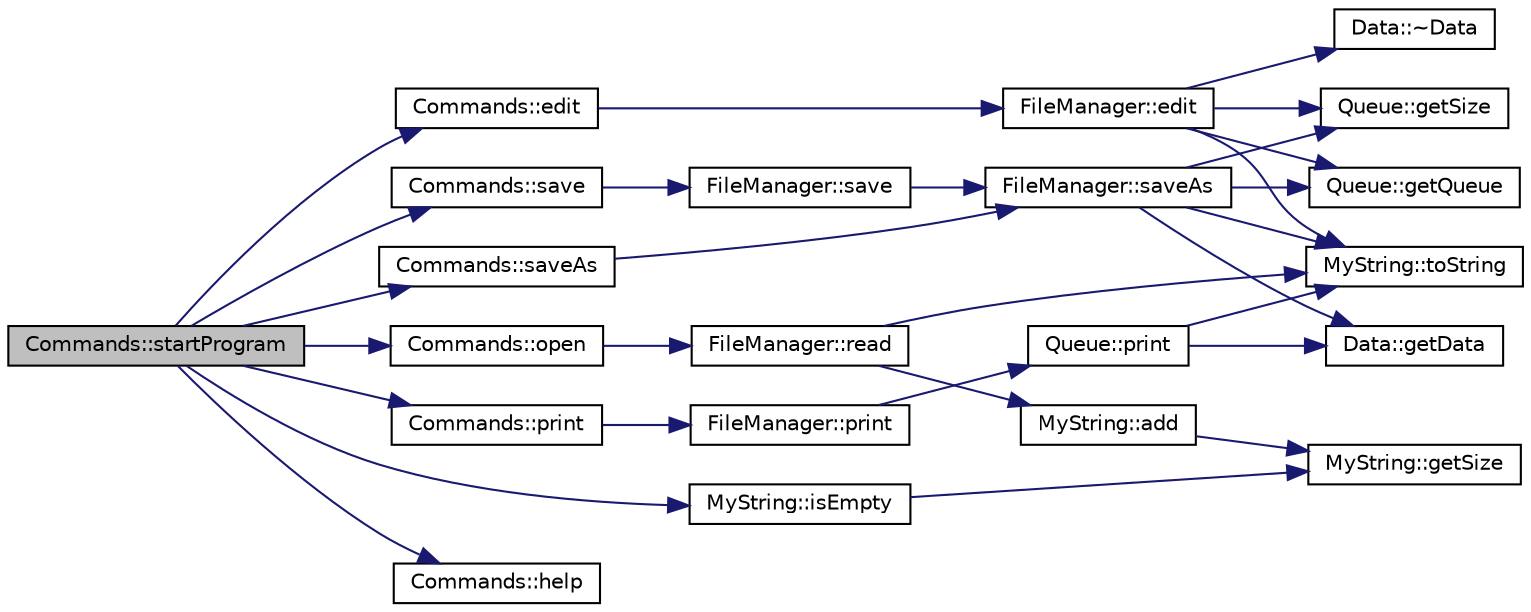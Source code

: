 digraph "Commands::startProgram"
{
 // LATEX_PDF_SIZE
  edge [fontname="Helvetica",fontsize="10",labelfontname="Helvetica",labelfontsize="10"];
  node [fontname="Helvetica",fontsize="10",shape=record];
  rankdir="LR";
  Node1 [label="Commands::startProgram",height=0.2,width=0.4,color="black", fillcolor="grey75", style="filled", fontcolor="black",tooltip=" "];
  Node1 -> Node2 [color="midnightblue",fontsize="10",style="solid"];
  Node2 [label="Commands::edit",height=0.2,width=0.4,color="black", fillcolor="white", style="filled",URL="$class_commands.html#a2aed1a7ef61fbdb0d9a2c82ae3d6f712",tooltip=" "];
  Node2 -> Node3 [color="midnightblue",fontsize="10",style="solid"];
  Node3 [label="FileManager::edit",height=0.2,width=0.4,color="black", fillcolor="white", style="filled",URL="$class_file_manager.html#a0257a230c328b0591c6fbfd73d122408",tooltip=" "];
  Node3 -> Node4 [color="midnightblue",fontsize="10",style="solid"];
  Node4 [label="Queue::getQueue",height=0.2,width=0.4,color="black", fillcolor="white", style="filled",URL="$class_queue.html#a58ce005fb06cbc819d7a8c44f7e6423d",tooltip=" "];
  Node3 -> Node5 [color="midnightblue",fontsize="10",style="solid"];
  Node5 [label="Queue::getSize",height=0.2,width=0.4,color="black", fillcolor="white", style="filled",URL="$class_queue.html#abb5303a5b6c7cfabdc9732352f2fb958",tooltip=" "];
  Node3 -> Node6 [color="midnightblue",fontsize="10",style="solid"];
  Node6 [label="MyString::toString",height=0.2,width=0.4,color="black", fillcolor="white", style="filled",URL="$class_my_string.html#aa2400085bf862dbeef48016daad48043",tooltip=" "];
  Node3 -> Node7 [color="midnightblue",fontsize="10",style="solid"];
  Node7 [label="Data::~Data",height=0.2,width=0.4,color="black", fillcolor="white", style="filled",URL="$class_data.html#aab31956423290f0d62dcca47ab4d16dd",tooltip=" "];
  Node1 -> Node8 [color="midnightblue",fontsize="10",style="solid"];
  Node8 [label="Commands::help",height=0.2,width=0.4,color="black", fillcolor="white", style="filled",URL="$class_commands.html#a5bc6396d21aa3dd52c9d7a1e0ba9071b",tooltip=" "];
  Node1 -> Node9 [color="midnightblue",fontsize="10",style="solid"];
  Node9 [label="MyString::isEmpty",height=0.2,width=0.4,color="black", fillcolor="white", style="filled",URL="$class_my_string.html#a6fd24db08eeff0158df07830efcac957",tooltip=" "];
  Node9 -> Node10 [color="midnightblue",fontsize="10",style="solid"];
  Node10 [label="MyString::getSize",height=0.2,width=0.4,color="black", fillcolor="white", style="filled",URL="$class_my_string.html#a73f8110f0fb3d084a87cc2a6ad288737",tooltip=" "];
  Node1 -> Node11 [color="midnightblue",fontsize="10",style="solid"];
  Node11 [label="Commands::open",height=0.2,width=0.4,color="black", fillcolor="white", style="filled",URL="$class_commands.html#ae1f7c45c645f0043f8f1e9e8412eae93",tooltip=" "];
  Node11 -> Node12 [color="midnightblue",fontsize="10",style="solid"];
  Node12 [label="FileManager::read",height=0.2,width=0.4,color="black", fillcolor="white", style="filled",URL="$class_file_manager.html#aaacc67423e82375bfa5545e6f91e8b17",tooltip=" "];
  Node12 -> Node13 [color="midnightblue",fontsize="10",style="solid"];
  Node13 [label="MyString::add",height=0.2,width=0.4,color="black", fillcolor="white", style="filled",URL="$class_my_string.html#a1d2a59ad2868d0e51dce3af535bc88ab",tooltip=" "];
  Node13 -> Node10 [color="midnightblue",fontsize="10",style="solid"];
  Node12 -> Node6 [color="midnightblue",fontsize="10",style="solid"];
  Node1 -> Node14 [color="midnightblue",fontsize="10",style="solid"];
  Node14 [label="Commands::print",height=0.2,width=0.4,color="black", fillcolor="white", style="filled",URL="$class_commands.html#acd88bd0f5b1fce14bd2f1431f91a1d0a",tooltip=" "];
  Node14 -> Node15 [color="midnightblue",fontsize="10",style="solid"];
  Node15 [label="FileManager::print",height=0.2,width=0.4,color="black", fillcolor="white", style="filled",URL="$class_file_manager.html#aeb39f0d1bbbfe4a85f2dbf6bd5b903d9",tooltip=" "];
  Node15 -> Node16 [color="midnightblue",fontsize="10",style="solid"];
  Node16 [label="Queue::print",height=0.2,width=0.4,color="black", fillcolor="white", style="filled",URL="$class_queue.html#ad841ed3dc8ea54037e11b29eb150627d",tooltip=" "];
  Node16 -> Node17 [color="midnightblue",fontsize="10",style="solid"];
  Node17 [label="Data::getData",height=0.2,width=0.4,color="black", fillcolor="white", style="filled",URL="$class_data.html#ae2a547e5fd3a2627831b277dfe93f9f2",tooltip=" "];
  Node16 -> Node6 [color="midnightblue",fontsize="10",style="solid"];
  Node1 -> Node18 [color="midnightblue",fontsize="10",style="solid"];
  Node18 [label="Commands::save",height=0.2,width=0.4,color="black", fillcolor="white", style="filled",URL="$class_commands.html#a2acf83b6cb295cadf9ccd727990a0b27",tooltip=" "];
  Node18 -> Node19 [color="midnightblue",fontsize="10",style="solid"];
  Node19 [label="FileManager::save",height=0.2,width=0.4,color="black", fillcolor="white", style="filled",URL="$class_file_manager.html#a04d535656bc2cc55bf0910724123c107",tooltip=" "];
  Node19 -> Node20 [color="midnightblue",fontsize="10",style="solid"];
  Node20 [label="FileManager::saveAs",height=0.2,width=0.4,color="black", fillcolor="white", style="filled",URL="$class_file_manager.html#aaa589173abe28fb10508811382d83ae2",tooltip=" "];
  Node20 -> Node17 [color="midnightblue",fontsize="10",style="solid"];
  Node20 -> Node4 [color="midnightblue",fontsize="10",style="solid"];
  Node20 -> Node5 [color="midnightblue",fontsize="10",style="solid"];
  Node20 -> Node6 [color="midnightblue",fontsize="10",style="solid"];
  Node1 -> Node21 [color="midnightblue",fontsize="10",style="solid"];
  Node21 [label="Commands::saveAs",height=0.2,width=0.4,color="black", fillcolor="white", style="filled",URL="$class_commands.html#a0cc39a2c797456ab64cd38f8aa47d2de",tooltip=" "];
  Node21 -> Node20 [color="midnightblue",fontsize="10",style="solid"];
}
